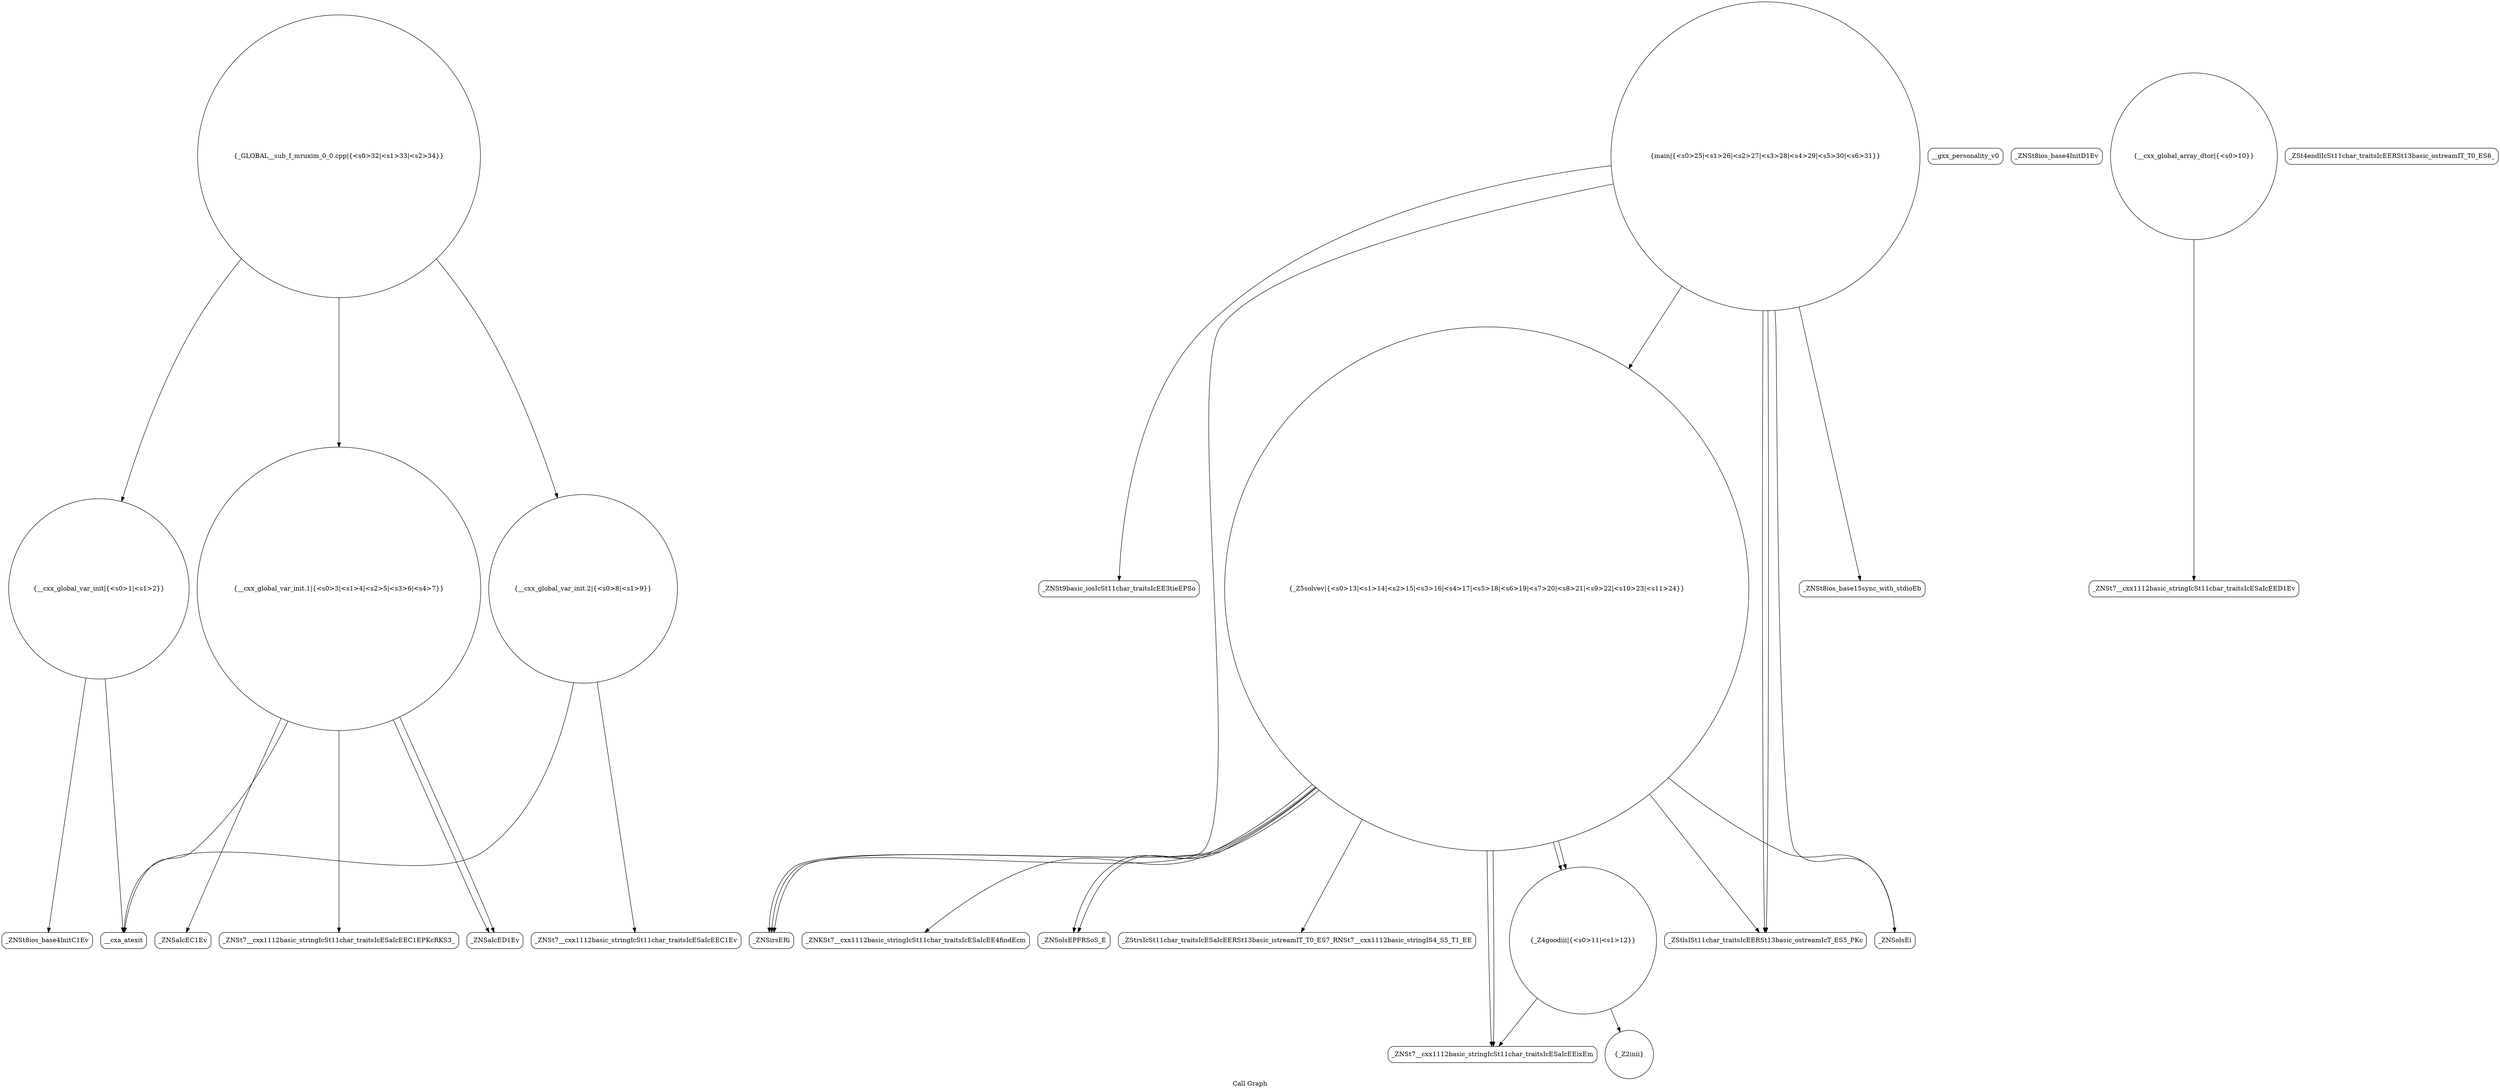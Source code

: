 digraph "Call Graph" {
	label="Call Graph";

	Node0x55567fff06d0 [shape=record,shape=circle,label="{__cxx_global_var_init|{<s0>1|<s1>2}}"];
	Node0x55567fff06d0:s0 -> Node0x55567fff0b60[color=black];
	Node0x55567fff06d0:s1 -> Node0x55567fff0c60[color=black];
	Node0x55567fff17e0 [shape=record,shape=Mrecord,label="{_ZNSt9basic_iosIcSt11char_traitsIcEE3tieEPSo}"];
	Node0x55567fff0e60 [shape=record,shape=Mrecord,label="{__gxx_personality_v0}"];
	Node0x55567fff11e0 [shape=record,shape=circle,label="{_Z2inii}"];
	Node0x55567fff1560 [shape=record,shape=Mrecord,label="{_ZNSolsEPFRSoS_E}"];
	Node0x55567fff0be0 [shape=record,shape=Mrecord,label="{_ZNSt8ios_base4InitD1Ev}"];
	Node0x55567fff0f60 [shape=record,shape=Mrecord,label="{_ZNSt7__cxx1112basic_stringIcSt11char_traitsIcESaIcEED1Ev}"];
	Node0x55567fff12e0 [shape=record,shape=circle,label="{_Z5solvev|{<s0>13|<s1>14|<s2>15|<s3>16|<s4>17|<s5>18|<s6>19|<s7>20|<s8>21|<s9>22|<s10>23|<s11>24}}"];
	Node0x55567fff12e0:s0 -> Node0x55567fff1360[color=black];
	Node0x55567fff12e0:s1 -> Node0x55567fff1360[color=black];
	Node0x55567fff12e0:s2 -> Node0x55567fff13e0[color=black];
	Node0x55567fff12e0:s3 -> Node0x55567fff1260[color=black];
	Node0x55567fff12e0:s4 -> Node0x55567fff1260[color=black];
	Node0x55567fff12e0:s5 -> Node0x55567fff1460[color=black];
	Node0x55567fff12e0:s6 -> Node0x55567fff1160[color=black];
	Node0x55567fff12e0:s7 -> Node0x55567fff1160[color=black];
	Node0x55567fff12e0:s8 -> Node0x55567fff14e0[color=black];
	Node0x55567fff12e0:s9 -> Node0x55567fff1560[color=black];
	Node0x55567fff12e0:s10 -> Node0x55567fff1660[color=black];
	Node0x55567fff12e0:s11 -> Node0x55567fff1560[color=black];
	Node0x55567fff1660 [shape=record,shape=Mrecord,label="{_ZNSolsEi}"];
	Node0x55567fff0ce0 [shape=record,shape=circle,label="{__cxx_global_var_init.1|{<s0>3|<s1>4|<s2>5|<s3>6|<s4>7}}"];
	Node0x55567fff0ce0:s0 -> Node0x55567fff0d60[color=black];
	Node0x55567fff0ce0:s1 -> Node0x55567fff0de0[color=black];
	Node0x55567fff0ce0:s2 -> Node0x55567fff0ee0[color=black];
	Node0x55567fff0ce0:s3 -> Node0x55567fff0c60[color=black];
	Node0x55567fff0ce0:s4 -> Node0x55567fff0ee0[color=black];
	Node0x55567fff1060 [shape=record,shape=Mrecord,label="{_ZNSt7__cxx1112basic_stringIcSt11char_traitsIcESaIcEEC1Ev}"];
	Node0x55567fff13e0 [shape=record,shape=Mrecord,label="{_ZStrsIcSt11char_traitsIcESaIcEERSt13basic_istreamIT_T0_ES7_RNSt7__cxx1112basic_stringIS4_S5_T1_EE}"];
	Node0x55567fff1760 [shape=record,shape=Mrecord,label="{_ZNSt8ios_base15sync_with_stdioEb}"];
	Node0x55567fff0de0 [shape=record,shape=Mrecord,label="{_ZNSt7__cxx1112basic_stringIcSt11char_traitsIcESaIcEEC1EPKcRKS3_}"];
	Node0x55567fff1160 [shape=record,shape=circle,label="{_Z4goodiii|{<s0>11|<s1>12}}"];
	Node0x55567fff1160:s0 -> Node0x55567fff11e0[color=black];
	Node0x55567fff1160:s1 -> Node0x55567fff1260[color=black];
	Node0x55567fff14e0 [shape=record,shape=Mrecord,label="{_ZStlsISt11char_traitsIcEERSt13basic_ostreamIcT_ES5_PKc}"];
	Node0x55567fff0b60 [shape=record,shape=Mrecord,label="{_ZNSt8ios_base4InitC1Ev}"];
	Node0x55567fff1860 [shape=record,shape=circle,label="{_GLOBAL__sub_I_mruxim_0_0.cpp|{<s0>32|<s1>33|<s2>34}}"];
	Node0x55567fff1860:s0 -> Node0x55567fff06d0[color=black];
	Node0x55567fff1860:s1 -> Node0x55567fff0ce0[color=black];
	Node0x55567fff1860:s2 -> Node0x55567fff0fe0[color=black];
	Node0x55567fff0ee0 [shape=record,shape=Mrecord,label="{_ZNSaIcED1Ev}"];
	Node0x55567fff1260 [shape=record,shape=Mrecord,label="{_ZNSt7__cxx1112basic_stringIcSt11char_traitsIcESaIcEEixEm}"];
	Node0x55567fff15e0 [shape=record,shape=Mrecord,label="{_ZSt4endlIcSt11char_traitsIcEERSt13basic_ostreamIT_T0_ES6_}"];
	Node0x55567fff0c60 [shape=record,shape=Mrecord,label="{__cxa_atexit}"];
	Node0x55567fff0fe0 [shape=record,shape=circle,label="{__cxx_global_var_init.2|{<s0>8|<s1>9}}"];
	Node0x55567fff0fe0:s0 -> Node0x55567fff1060[color=black];
	Node0x55567fff0fe0:s1 -> Node0x55567fff0c60[color=black];
	Node0x55567fff1360 [shape=record,shape=Mrecord,label="{_ZNSirsERi}"];
	Node0x55567fff16e0 [shape=record,shape=circle,label="{main|{<s0>25|<s1>26|<s2>27|<s3>28|<s4>29|<s5>30|<s6>31}}"];
	Node0x55567fff16e0:s0 -> Node0x55567fff1760[color=black];
	Node0x55567fff16e0:s1 -> Node0x55567fff17e0[color=black];
	Node0x55567fff16e0:s2 -> Node0x55567fff1360[color=black];
	Node0x55567fff16e0:s3 -> Node0x55567fff14e0[color=black];
	Node0x55567fff16e0:s4 -> Node0x55567fff1660[color=black];
	Node0x55567fff16e0:s5 -> Node0x55567fff14e0[color=black];
	Node0x55567fff16e0:s6 -> Node0x55567fff12e0[color=black];
	Node0x55567fff0d60 [shape=record,shape=Mrecord,label="{_ZNSaIcEC1Ev}"];
	Node0x55567fff10e0 [shape=record,shape=circle,label="{__cxx_global_array_dtor|{<s0>10}}"];
	Node0x55567fff10e0:s0 -> Node0x55567fff0f60[color=black];
	Node0x55567fff1460 [shape=record,shape=Mrecord,label="{_ZNKSt7__cxx1112basic_stringIcSt11char_traitsIcESaIcEE4findEcm}"];
}
